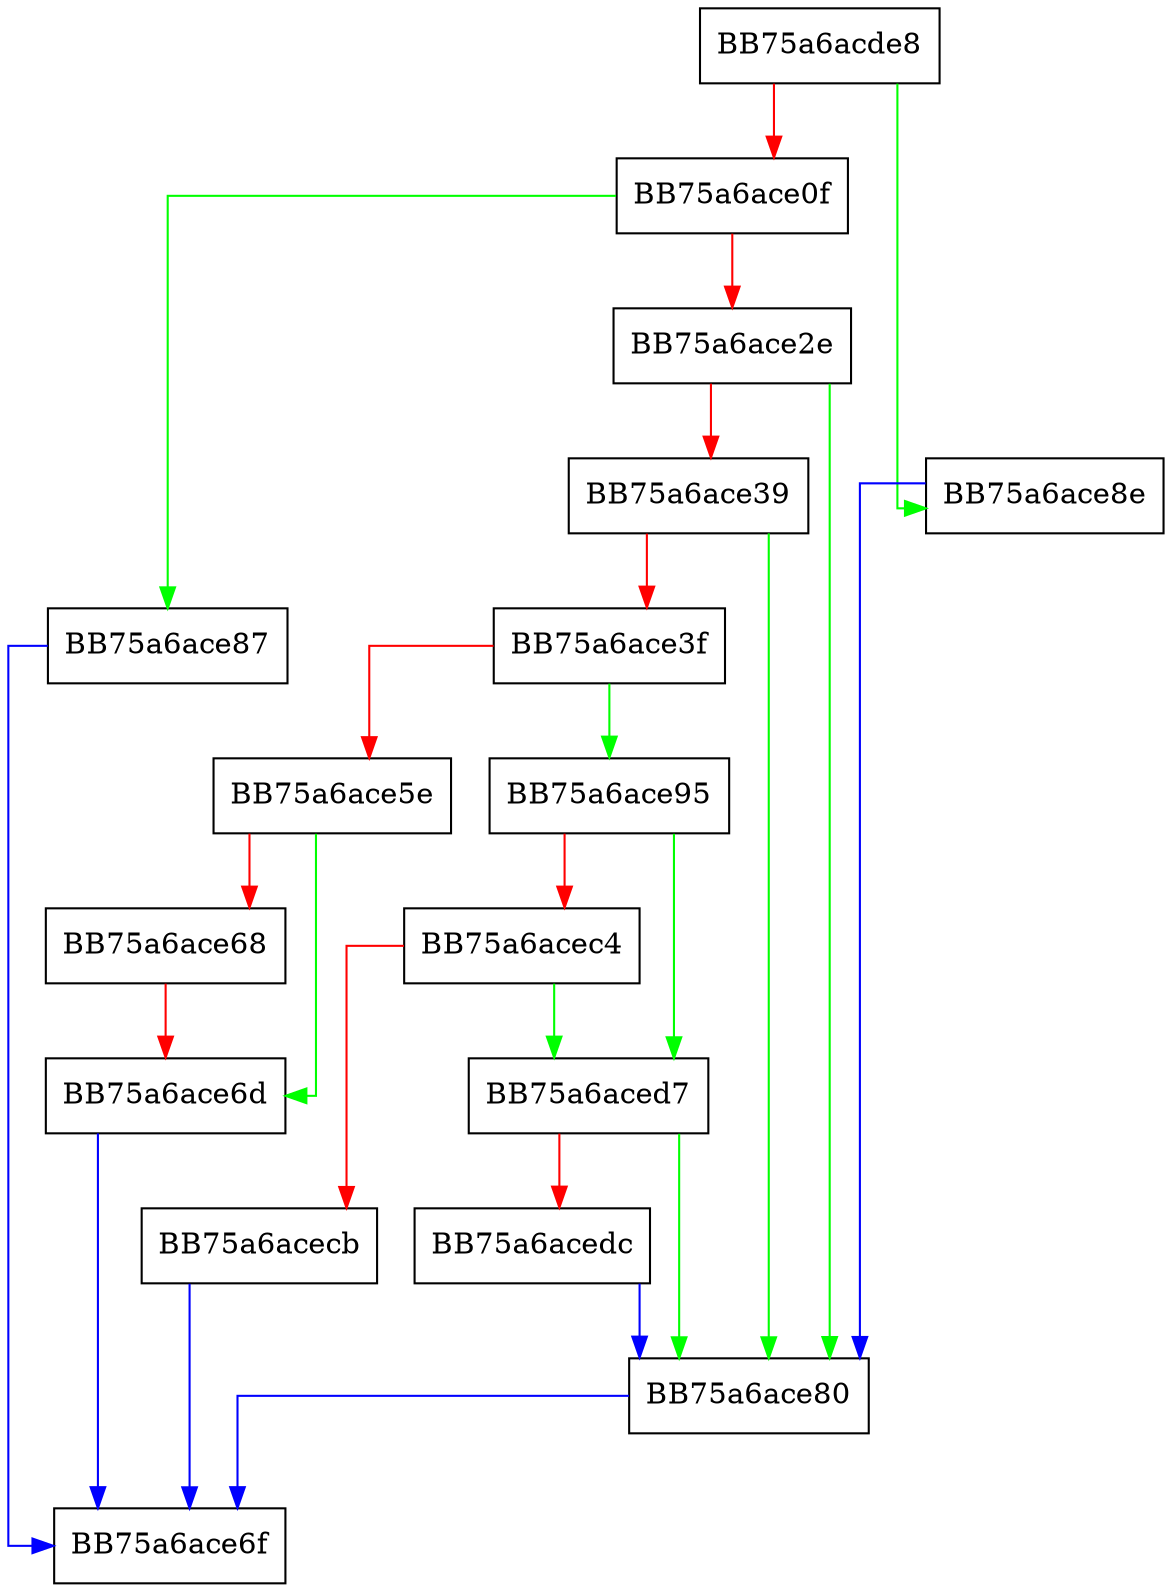 digraph GetAmsiContentName {
  node [shape="box"];
  graph [splines=ortho];
  BB75a6acde8 -> BB75a6ace8e [color="green"];
  BB75a6acde8 -> BB75a6ace0f [color="red"];
  BB75a6ace0f -> BB75a6ace87 [color="green"];
  BB75a6ace0f -> BB75a6ace2e [color="red"];
  BB75a6ace2e -> BB75a6ace80 [color="green"];
  BB75a6ace2e -> BB75a6ace39 [color="red"];
  BB75a6ace39 -> BB75a6ace80 [color="green"];
  BB75a6ace39 -> BB75a6ace3f [color="red"];
  BB75a6ace3f -> BB75a6ace95 [color="green"];
  BB75a6ace3f -> BB75a6ace5e [color="red"];
  BB75a6ace5e -> BB75a6ace6d [color="green"];
  BB75a6ace5e -> BB75a6ace68 [color="red"];
  BB75a6ace68 -> BB75a6ace6d [color="red"];
  BB75a6ace6d -> BB75a6ace6f [color="blue"];
  BB75a6ace80 -> BB75a6ace6f [color="blue"];
  BB75a6ace87 -> BB75a6ace6f [color="blue"];
  BB75a6ace8e -> BB75a6ace80 [color="blue"];
  BB75a6ace95 -> BB75a6aced7 [color="green"];
  BB75a6ace95 -> BB75a6acec4 [color="red"];
  BB75a6acec4 -> BB75a6aced7 [color="green"];
  BB75a6acec4 -> BB75a6acecb [color="red"];
  BB75a6acecb -> BB75a6ace6f [color="blue"];
  BB75a6aced7 -> BB75a6ace80 [color="green"];
  BB75a6aced7 -> BB75a6acedc [color="red"];
  BB75a6acedc -> BB75a6ace80 [color="blue"];
}